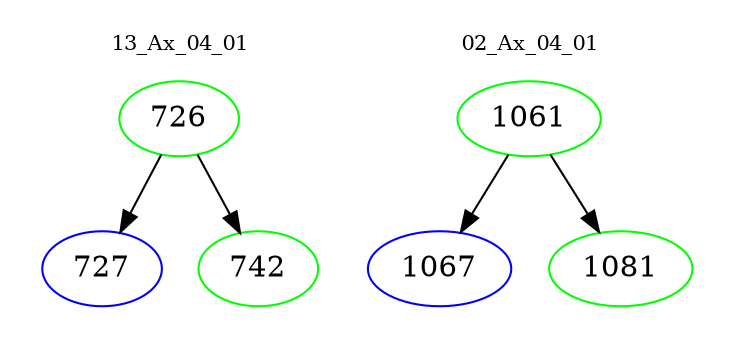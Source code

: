 digraph{
subgraph cluster_0 {
color = white
label = "13_Ax_04_01";
fontsize=10;
T0_726 [label="726", color="green"]
T0_726 -> T0_727 [color="black"]
T0_727 [label="727", color="blue"]
T0_726 -> T0_742 [color="black"]
T0_742 [label="742", color="green"]
}
subgraph cluster_1 {
color = white
label = "02_Ax_04_01";
fontsize=10;
T1_1061 [label="1061", color="green"]
T1_1061 -> T1_1067 [color="black"]
T1_1067 [label="1067", color="blue"]
T1_1061 -> T1_1081 [color="black"]
T1_1081 [label="1081", color="green"]
}
}
